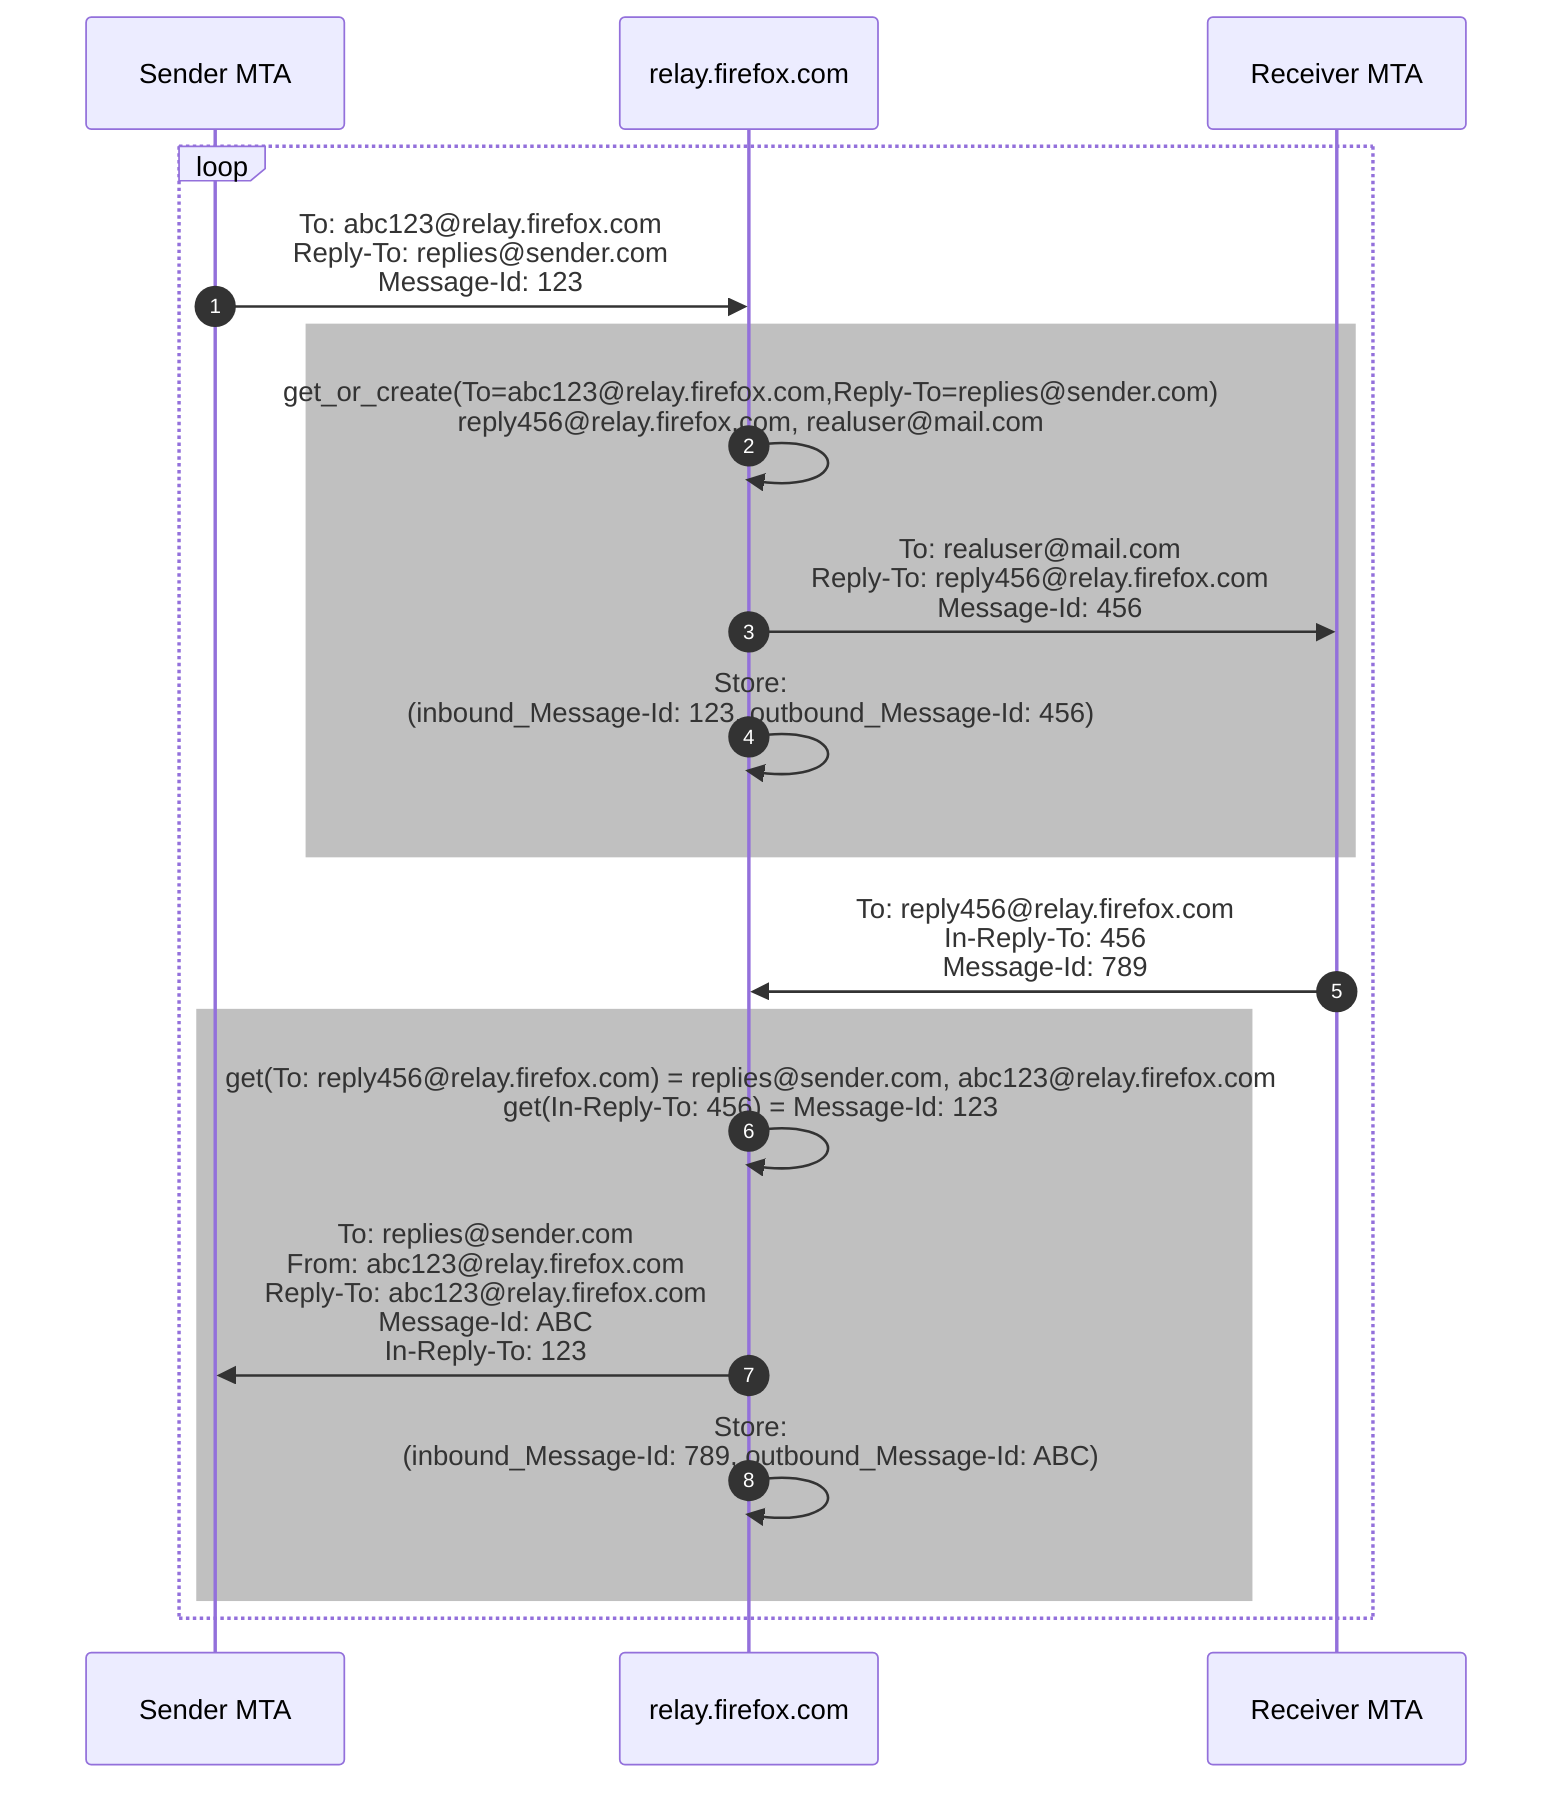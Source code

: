 sequenceDiagram
    loop
        autonumber
        Sender MTA->>relay.firefox.com: To: abc123@relay.firefox.com <br> Reply-To: replies@sender.com <br> Message-Id: 123
        rect rgb(192, 192, 192)
            relay.firefox.com->>relay.firefox.com: get_or_create(To=abc123@relay.firefox.com,Reply-To=replies@sender.com) <br> reply456@relay.firefox.com, realuser@mail.com
            relay.firefox.com->>Receiver MTA: To: realuser@mail.com <br> Reply-To: reply456@relay.firefox.com <br> Message-Id: 456
            relay.firefox.com->>relay.firefox.com: Store: <br> (inbound_Message-Id: 123, outbound_Message-Id: 456)
        end
        Receiver MTA->>relay.firefox.com: To: reply456@relay.firefox.com <br> In-Reply-To: 456 <br> Message-Id: 789
        rect rgb(192, 192, 192)
            relay.firefox.com->>relay.firefox.com: get(To: reply456@relay.firefox.com) = replies@sender.com, abc123@relay.firefox.com <br> get(In-Reply-To: 456) = Message-Id: 123
            relay.firefox.com->>Sender MTA: To: replies@sender.com <br> From: abc123@relay.firefox.com <br> Reply-To: abc123@relay.firefox.com <br> Message-Id: ABC <br> In-Reply-To: 123
            relay.firefox.com->>relay.firefox.com: Store: <br> (inbound_Message-Id: 789, outbound_Message-Id: ABC)
        end
    end
